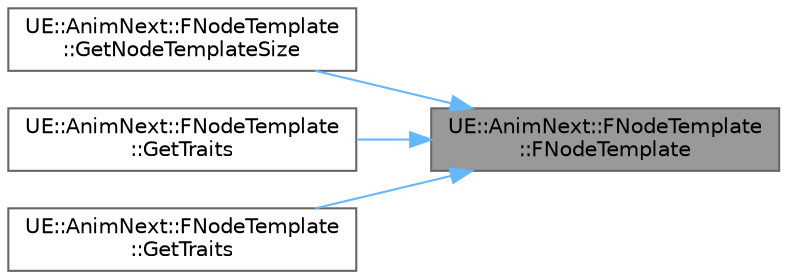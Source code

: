 digraph "UE::AnimNext::FNodeTemplate::FNodeTemplate"
{
 // INTERACTIVE_SVG=YES
 // LATEX_PDF_SIZE
  bgcolor="transparent";
  edge [fontname=Helvetica,fontsize=10,labelfontname=Helvetica,labelfontsize=10];
  node [fontname=Helvetica,fontsize=10,shape=box,height=0.2,width=0.4];
  rankdir="RL";
  Node1 [id="Node000001",label="UE::AnimNext::FNodeTemplate\l::FNodeTemplate",height=0.2,width=0.4,color="gray40", fillcolor="grey60", style="filled", fontcolor="black",tooltip=" "];
  Node1 -> Node2 [id="edge1_Node000001_Node000002",dir="back",color="steelblue1",style="solid",tooltip=" "];
  Node2 [id="Node000002",label="UE::AnimNext::FNodeTemplate\l::GetNodeTemplateSize",height=0.2,width=0.4,color="grey40", fillcolor="white", style="filled",URL="$dd/d3e/structUE_1_1AnimNext_1_1FNodeTemplate.html#afbb9a38b299e8a7d49eb824299e34a60",tooltip=" "];
  Node1 -> Node3 [id="edge2_Node000001_Node000003",dir="back",color="steelblue1",style="solid",tooltip=" "];
  Node3 [id="Node000003",label="UE::AnimNext::FNodeTemplate\l::GetTraits",height=0.2,width=0.4,color="grey40", fillcolor="white", style="filled",URL="$dd/d3e/structUE_1_1AnimNext_1_1FNodeTemplate.html#acc37eb010822c9f6ed893d379ba88804",tooltip=" "];
  Node1 -> Node4 [id="edge3_Node000001_Node000004",dir="back",color="steelblue1",style="solid",tooltip=" "];
  Node4 [id="Node000004",label="UE::AnimNext::FNodeTemplate\l::GetTraits",height=0.2,width=0.4,color="grey40", fillcolor="white", style="filled",URL="$dd/d3e/structUE_1_1AnimNext_1_1FNodeTemplate.html#adb7b4864b09ad99f261d137b31048da2",tooltip=" "];
}
